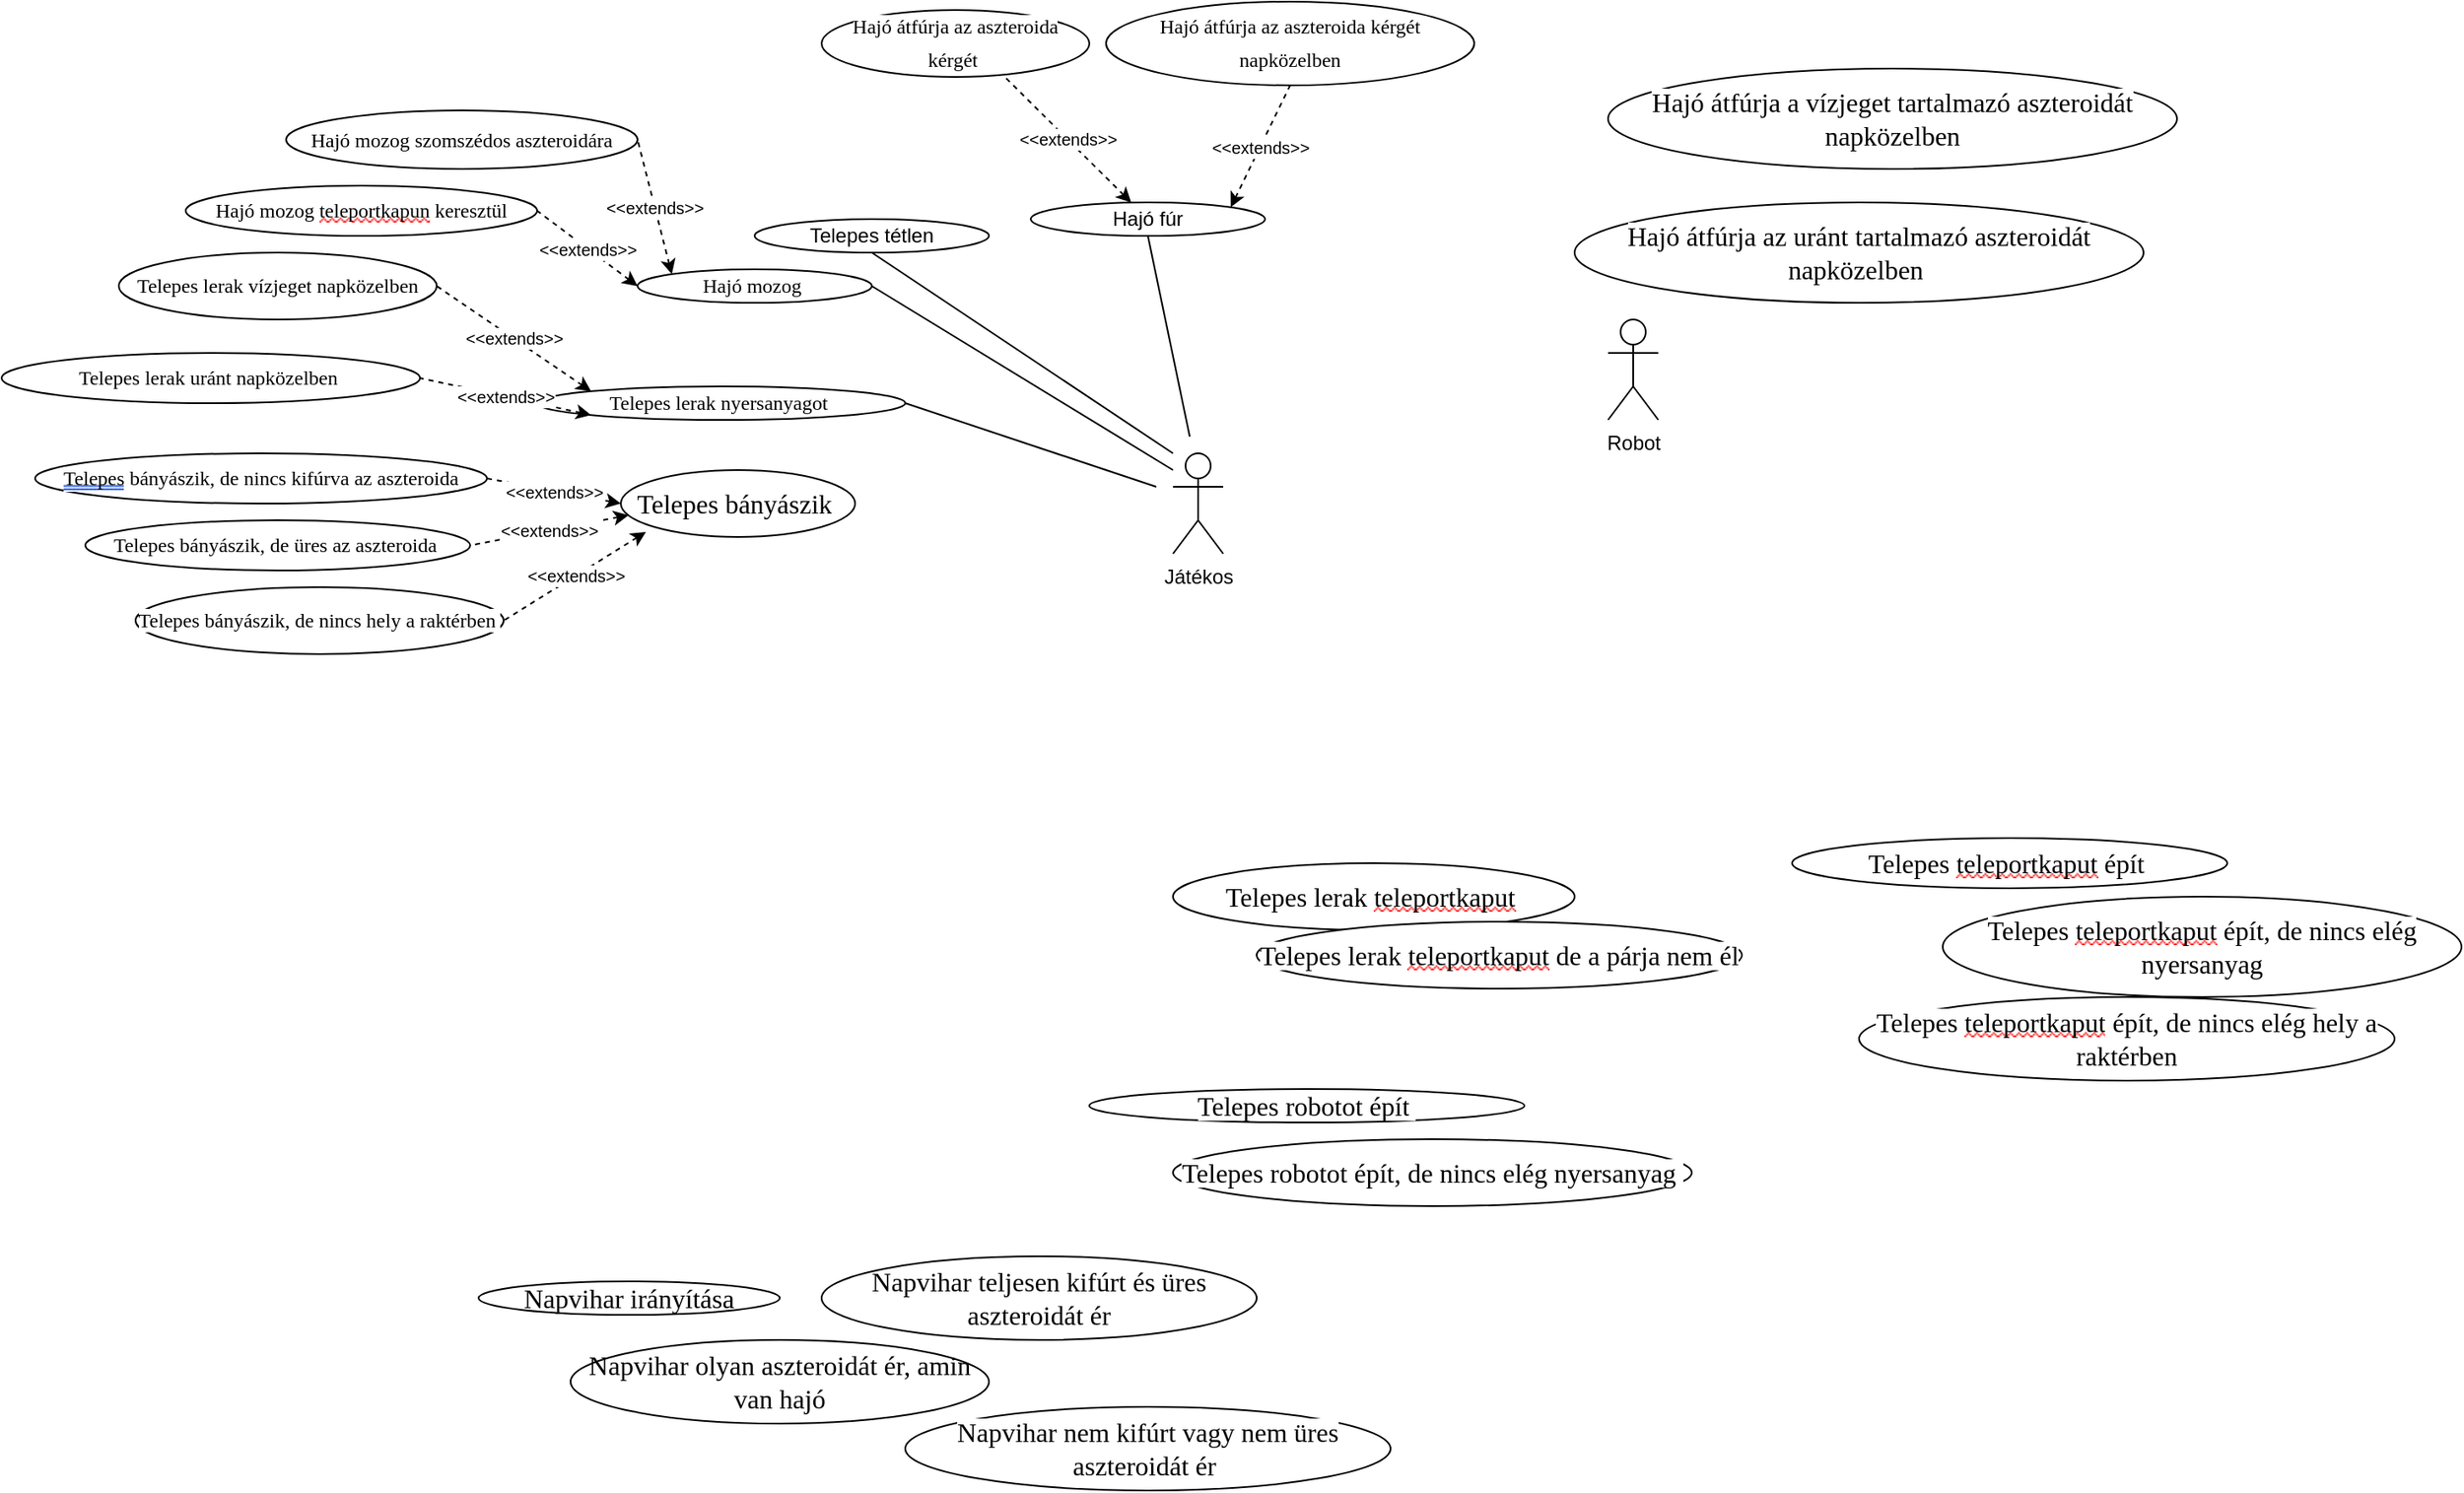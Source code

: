 <mxfile version="14.4.3" type="github">
  <diagram id="va6UQ6kQYev4y7fz3iW5" name="Page-1">
    <mxGraphModel dx="2012" dy="693" grid="1" gridSize="10" guides="1" tooltips="1" connect="1" arrows="1" fold="1" page="1" pageScale="1" pageWidth="827" pageHeight="1169" math="0" shadow="0">
      <root>
        <mxCell id="0" />
        <mxCell id="1" parent="0" />
        <mxCell id="Z0A67WeXVm1Wl0f02Ya7-1" value="Játékos" style="shape=umlActor;verticalLabelPosition=bottom;verticalAlign=top;html=1;" vertex="1" parent="1">
          <mxGeometry x="490" y="280" width="30" height="60" as="geometry" />
        </mxCell>
        <mxCell id="Z0A67WeXVm1Wl0f02Ya7-2" value="Robot" style="shape=umlActor;verticalLabelPosition=bottom;verticalAlign=top;html=1;" vertex="1" parent="1">
          <mxGeometry x="750" y="200" width="30" height="60" as="geometry" />
        </mxCell>
        <mxCell id="Z0A67WeXVm1Wl0f02Ya7-5" value="Telepes tétlen" style="ellipse;whiteSpace=wrap;html=1;" vertex="1" parent="1">
          <mxGeometry x="240" y="140" width="140" height="20" as="geometry" />
        </mxCell>
        <mxCell id="Z0A67WeXVm1Wl0f02Ya7-6" value="Hajó fúr" style="ellipse;whiteSpace=wrap;html=1;" vertex="1" parent="1">
          <mxGeometry x="405" y="130" width="140" height="20" as="geometry" />
        </mxCell>
        <mxCell id="Z0A67WeXVm1Wl0f02Ya7-7" value="&lt;span lang=&quot;HU-HU&quot; class=&quot;TextRun SCXW107489622 BCX0&quot; style=&quot;margin: 0px ; padding: 0px ; text-align: left ; background-color: rgb(255 , 255 , 255) ; font-size: 12pt ; line-height: 19.425px ; font-family: &amp;#34;times new roman&amp;#34; , &amp;#34;times new roman_embeddedfont&amp;#34; , &amp;#34;times new roman_msfontservice&amp;#34; , serif&quot;&gt;&lt;span class=&quot;NormalTextRun SCXW107489622 BCX0&quot; style=&quot;margin: 0px ; padding: 0px ; background-color: inherit&quot;&gt;Telepes lerak&amp;nbsp;&lt;/span&gt;&lt;span class=&quot;SpellingError SCXW107489622 BCX0&quot; style=&quot;margin: 0px ; padding: 0px ; background-repeat: repeat-x ; background-position: left bottom ; background-image: url(&amp;#34;data:image/gif;base64,R0lGODlhBQAEAJECAP////8AAAAAAAAAACH5BAEAAAIALAAAAAAFAAQAAAIIlGAXCCHrTCgAOw==&amp;#34;) ; border-bottom: 1px solid transparent ; background-color: inherit&quot;&gt;teleportkaput&lt;/span&gt;&lt;/span&gt;&lt;span class=&quot;EOP SCXW107489622 BCX0&quot; style=&quot;margin: 0px ; padding: 0px ; text-align: left ; background-color: rgb(255 , 255 , 255) ; font-size: 12pt ; line-height: 19.425px ; font-family: &amp;#34;times new roman&amp;#34; , &amp;#34;times new roman_embeddedfont&amp;#34; , &amp;#34;times new roman_msfontservice&amp;#34; , serif&quot;&gt;&amp;nbsp;&lt;/span&gt;" style="ellipse;whiteSpace=wrap;html=1;" vertex="1" parent="1">
          <mxGeometry x="490" y="525" width="240" height="40" as="geometry" />
        </mxCell>
        <mxCell id="Z0A67WeXVm1Wl0f02Ya7-8" value="&lt;font style=&quot;font-size: 12px&quot;&gt;&lt;span lang=&quot;HU-HU&quot; class=&quot;TextRun SCXW227858464 BCX0&quot; style=&quot;margin: 0px ; padding: 0px ; text-align: left ; background-color: rgb(255 , 255 , 255) ; line-height: 19.425px ; font-family: &amp;#34;times new roman&amp;#34; , &amp;#34;times new roman_embeddedfont&amp;#34; , &amp;#34;times new roman_msfontservice&amp;#34; , serif&quot;&gt;Telepes lerak uránt napközelben&lt;/span&gt;&lt;span class=&quot;EOP SCXW227858464 BCX0&quot; style=&quot;margin: 0px ; padding: 0px ; text-align: left ; background-color: rgb(255 , 255 , 255) ; line-height: 19.425px ; font-family: &amp;#34;times new roman&amp;#34; , &amp;#34;times new roman_embeddedfont&amp;#34; , &amp;#34;times new roman_msfontservice&amp;#34; , serif&quot;&gt;&amp;nbsp;&lt;/span&gt;&lt;/font&gt;" style="ellipse;whiteSpace=wrap;html=1;" vertex="1" parent="1">
          <mxGeometry x="-210" y="220" width="250" height="30" as="geometry" />
        </mxCell>
        <mxCell id="Z0A67WeXVm1Wl0f02Ya7-9" value="&lt;font style=&quot;font-size: 12px&quot;&gt;&lt;span lang=&quot;HU-HU&quot; class=&quot;TextRun SCXW105076345 BCX0&quot; style=&quot;margin: 0px ; padding: 0px ; text-align: left ; background-color: rgb(255 , 255 , 255) ; line-height: 19.425px ; font-family: &amp;#34;times new roman&amp;#34; , &amp;#34;times new roman_embeddedfont&amp;#34; , &amp;#34;times new roman_msfontservice&amp;#34; , serif&quot;&gt;Telepes lerak vízjeget&lt;/span&gt;&lt;span lang=&quot;HU-HU&quot; class=&quot;TextRun SCXW105076345 BCX0&quot; style=&quot;margin: 0px ; padding: 0px ; text-align: left ; background-color: rgb(255 , 255 , 255) ; line-height: 19.425px ; font-family: &amp;#34;times new roman&amp;#34; , &amp;#34;times new roman_embeddedfont&amp;#34; , &amp;#34;times new roman_msfontservice&amp;#34; , serif&quot;&gt;&amp;nbsp;napközelben&lt;/span&gt;&lt;/font&gt;" style="ellipse;whiteSpace=wrap;html=1;" vertex="1" parent="1">
          <mxGeometry x="-140" y="160" width="190" height="40" as="geometry" />
        </mxCell>
        <mxCell id="Z0A67WeXVm1Wl0f02Ya7-10" value="&lt;font style=&quot;font-size: 12px&quot;&gt;&lt;span lang=&quot;HU-HU&quot; class=&quot;TextRun SCXW226496527 BCX0&quot; style=&quot;margin: 0px ; padding: 0px ; text-align: left ; background-color: rgb(255 , 255 , 255) ; line-height: 19.425px ; font-family: &amp;#34;times new roman&amp;#34; , &amp;#34;times new roman_embeddedfont&amp;#34; , &amp;#34;times new roman_msfontservice&amp;#34; , serif&quot;&gt;Telepes lerak nyersanyagot&lt;/span&gt;&lt;span class=&quot;EOP SCXW226496527 BCX0&quot; style=&quot;margin: 0px ; padding: 0px ; text-align: left ; background-color: rgb(255 , 255 , 255) ; line-height: 19.425px ; font-family: &amp;#34;times new roman&amp;#34; , &amp;#34;times new roman_embeddedfont&amp;#34; , &amp;#34;times new roman_msfontservice&amp;#34; , serif&quot;&gt;&amp;nbsp;&lt;/span&gt;&lt;/font&gt;" style="ellipse;whiteSpace=wrap;html=1;" vertex="1" parent="1">
          <mxGeometry x="110" y="240" width="220" height="20" as="geometry" />
        </mxCell>
        <mxCell id="Z0A67WeXVm1Wl0f02Ya7-11" value="&lt;font style=&quot;font-size: 12px&quot;&gt;&lt;span lang=&quot;HU-HU&quot; class=&quot;TextRun SCXW112848725 BCX0&quot; style=&quot;margin: 0px ; padding: 0px ; text-align: left ; background-color: rgb(255 , 255 , 255) ; line-height: 19.425px ; font-family: &amp;#34;times new roman&amp;#34; , &amp;#34;times new roman_embeddedfont&amp;#34; , &amp;#34;times new roman_msfontservice&amp;#34; , serif&quot;&gt;Hajó mozog&amp;nbsp;&lt;/span&gt;&lt;span lang=&quot;HU-HU&quot; class=&quot;TextRun SCXW112848725 BCX0&quot; style=&quot;margin: 0px ; padding: 0px ; text-align: left ; background-color: rgb(255 , 255 , 255) ; line-height: 19.425px ; font-family: &amp;#34;times new roman&amp;#34; , &amp;#34;times new roman_embeddedfont&amp;#34; , &amp;#34;times new roman_msfontservice&amp;#34; , serif&quot;&gt;&lt;span class=&quot;SpellingError SCXW112848725 BCX0&quot; style=&quot;margin: 0px ; padding: 0px ; background-repeat: repeat-x ; background-position: left bottom ; background-image: url(&amp;#34;data:image/gif;base64,R0lGODlhBQAEAJECAP////8AAAAAAAAAACH5BAEAAAIALAAAAAAFAAQAAAIIlGAXCCHrTCgAOw==&amp;#34;) ; border-bottom: 1px solid transparent ; background-color: inherit&quot;&gt;teleportkapun&lt;/span&gt;&lt;/span&gt;&lt;span lang=&quot;HU-HU&quot; class=&quot;TextRun SCXW112848725 BCX0&quot; style=&quot;margin: 0px ; padding: 0px ; text-align: left ; background-color: rgb(255 , 255 , 255) ; line-height: 19.425px ; font-family: &amp;#34;times new roman&amp;#34; , &amp;#34;times new roman_embeddedfont&amp;#34; , &amp;#34;times new roman_msfontservice&amp;#34; , serif&quot;&gt;&amp;nbsp;keresztül&lt;/span&gt;&lt;/font&gt;" style="ellipse;whiteSpace=wrap;html=1;" vertex="1" parent="1">
          <mxGeometry x="-100" y="120" width="210" height="30" as="geometry" />
        </mxCell>
        <mxCell id="Z0A67WeXVm1Wl0f02Ya7-12" value="&lt;span lang=&quot;HU-HU&quot; class=&quot;TextRun SCXW30562427 BCX0&quot; style=&quot;animation: 0s ease 0s 1 normal none running none ; appearance: none ; backface-visibility: visible ; background: none 0% 0% / auto repeat scroll padding-box border-box rgba(0 , 0 , 0 , 0) ; border: 0px none rgb(0 , 0 , 0) ; border-radius: 0px ; border-collapse: separate ; box-shadow: none ; box-sizing: content-box ; caption-side: top ; clear: none ; clip: auto ; content: normal ; cursor: text ; direction: ltr ; display: inline ; empty-cells: show ; float: none ; font-family: &amp;#34;wordvisi_msfontservice&amp;#34; , &amp;#34;times new roman&amp;#34; , &amp;#34;times new roman_embeddedfont&amp;#34; , &amp;#34;times new roman_msfontservice&amp;#34; , serif ; height: auto ; line-height: 19.425px ; list-style: outside none disc ; margin: 0px ; max-height: none ; max-width: none ; min-height: 0px ; min-width: 0px ; opacity: 1 ; outline: rgb(0 , 0 , 0) none 0px ; overflow-wrap: break-word ; overflow: visible ; padding: 0px ; perspective: none ; perspective-origin: 0px 0px ; position: static ; resize: none ; speak: normal ; table-layout: auto ; text-align: left ; text-overflow: clip ; text-shadow: none ; transform: none ; transform-origin: 0px 0px ; transform-style: flat ; transition: all 0s ease 0s ; unicode-bidi: normal ; vertical-align: baseline ; visibility: visible ; width: auto ; word-break: normal ; z-index: auto ; zoom: 1 ; border-spacing: 0px&quot;&gt;&lt;span class=&quot;NormalTextRun SCXW30562427 BCX0&quot; style=&quot;background-color: inherit&quot;&gt;&lt;font style=&quot;font-size: 12px&quot;&gt;Hajó mozog szomszédos aszteroidára&lt;/font&gt;&lt;/span&gt;&lt;/span&gt;" style="ellipse;whiteSpace=wrap;html=1;" vertex="1" parent="1">
          <mxGeometry x="-40" y="75" width="210" height="35" as="geometry" />
        </mxCell>
        <mxCell id="Z0A67WeXVm1Wl0f02Ya7-13" value="&lt;font style=&quot;font-size: 12px&quot;&gt;&lt;span lang=&quot;HU-HU&quot; class=&quot;TextRun SCXW216966951 BCX0&quot; style=&quot;margin: 0px ; padding: 0px ; text-align: left ; background-color: rgb(255 , 255 , 255) ; line-height: 19.425px ; font-family: &amp;#34;times new roman&amp;#34; , &amp;#34;times new roman_embeddedfont&amp;#34; , &amp;#34;times new roman_msfontservice&amp;#34; , serif&quot;&gt;Hajó mozog&lt;/span&gt;&lt;span class=&quot;EOP SCXW216966951 BCX0&quot; style=&quot;margin: 0px ; padding: 0px ; text-align: left ; background-color: rgb(255 , 255 , 255) ; line-height: 19.425px ; font-family: &amp;#34;times new roman&amp;#34; , &amp;#34;times new roman_embeddedfont&amp;#34; , &amp;#34;times new roman_msfontservice&amp;#34; , serif&quot;&gt;&amp;nbsp;&lt;/span&gt;&lt;/font&gt;" style="ellipse;whiteSpace=wrap;html=1;" vertex="1" parent="1">
          <mxGeometry x="170" y="170" width="140" height="20" as="geometry" />
        </mxCell>
        <mxCell id="Z0A67WeXVm1Wl0f02Ya7-14" value="&lt;font style=&quot;font-size: 12px&quot;&gt;&lt;span lang=&quot;HU-HU&quot; class=&quot;TextRun SCXW204022906 BCX0&quot; style=&quot;margin: 0px ; padding: 0px ; text-align: left ; background-color: rgb(255 , 255 , 255) ; line-height: 19.425px ; font-family: &amp;#34;times new roman&amp;#34; , &amp;#34;times new roman_embeddedfont&amp;#34; , &amp;#34;times new roman_msfontservice&amp;#34; , serif&quot;&gt;Telepes bányászik, de üres az aszteroida&lt;/span&gt;&lt;span class=&quot;EOP SCXW204022906 BCX0&quot; style=&quot;margin: 0px ; padding: 0px ; text-align: left ; background-color: rgb(255 , 255 , 255) ; line-height: 19.425px ; font-family: &amp;#34;times new roman&amp;#34; , &amp;#34;times new roman_embeddedfont&amp;#34; , &amp;#34;times new roman_msfontservice&amp;#34; , serif&quot;&gt;&amp;nbsp;&lt;/span&gt;&lt;/font&gt;" style="ellipse;whiteSpace=wrap;html=1;" vertex="1" parent="1">
          <mxGeometry x="-160" y="320" width="230" height="30" as="geometry" />
        </mxCell>
        <mxCell id="Z0A67WeXVm1Wl0f02Ya7-15" value="&lt;font style=&quot;font-size: 12px&quot;&gt;&lt;span lang=&quot;HU-HU&quot; class=&quot;TextRun SCXW157749278 BCX0&quot; style=&quot;margin: 0px ; padding: 0px ; text-align: left ; background-color: rgb(255 , 255 , 255) ; line-height: 19.425px ; font-family: &amp;#34;times new roman&amp;#34; , &amp;#34;times new roman_embeddedfont&amp;#34; , &amp;#34;times new roman_msfontservice&amp;#34; , serif&quot;&gt;&lt;span class=&quot;ContextualSpellingAndGrammarError SCXW157749278 BCX0&quot; style=&quot;margin: 0px ; padding: 0px ; background-repeat: repeat-x ; background-position: left bottom ; background-image: url(&amp;#34;data:image/gif;base64,R0lGODlhBQAEAPEDAABVzDNVzDNV/wAAACH5BAUAAAMALAAAAAAFAAQAAAIInC2QchYKQgEAOw==&amp;#34;) ; border-bottom: 1px solid transparent ; background-color: inherit&quot;&gt;Telepes&lt;/span&gt;&lt;/span&gt;&lt;span lang=&quot;HU-HU&quot; class=&quot;TextRun SCXW157749278 BCX0&quot; style=&quot;margin: 0px ; padding: 0px ; text-align: left ; background-color: rgb(255 , 255 , 255) ; line-height: 19.425px ; font-family: &amp;#34;times new roman&amp;#34; , &amp;#34;times new roman_embeddedfont&amp;#34; , &amp;#34;times new roman_msfontservice&amp;#34; , serif&quot;&gt;&amp;nbsp;bányászik, de nincs kifúrva az aszteroida&lt;/span&gt;&lt;/font&gt;" style="ellipse;whiteSpace=wrap;html=1;" vertex="1" parent="1">
          <mxGeometry x="-190" y="280" width="270" height="30" as="geometry" />
        </mxCell>
        <mxCell id="Z0A67WeXVm1Wl0f02Ya7-16" value="&lt;font style=&quot;font-size: 12px&quot;&gt;&lt;span lang=&quot;HU-HU&quot; class=&quot;TextRun SCXW157192278 BCX0&quot; style=&quot;margin: 0px ; padding: 0px ; text-align: left ; background-color: rgb(255 , 255 , 255) ; line-height: 19.425px ; font-family: &amp;#34;times new roman&amp;#34; , &amp;#34;times new roman_embeddedfont&amp;#34; , &amp;#34;times new roman_msfontservice&amp;#34; , serif&quot;&gt;Telepes bányászik, de nincs hely a raktérben&lt;/span&gt;&lt;span class=&quot;EOP SCXW157192278 BCX0&quot; style=&quot;margin: 0px ; padding: 0px ; text-align: left ; background-color: rgb(255 , 255 , 255) ; line-height: 19.425px ; font-family: &amp;#34;times new roman&amp;#34; , &amp;#34;times new roman_embeddedfont&amp;#34; , &amp;#34;times new roman_msfontservice&amp;#34; , serif&quot;&gt;&amp;nbsp;&lt;/span&gt;&lt;/font&gt;" style="ellipse;whiteSpace=wrap;html=1;" vertex="1" parent="1">
          <mxGeometry x="-130" y="360" width="220" height="40" as="geometry" />
        </mxCell>
        <mxCell id="Z0A67WeXVm1Wl0f02Ya7-17" value="&lt;span lang=&quot;HU-HU&quot; class=&quot;TextRun SCXW7678203 BCX0&quot; style=&quot;margin: 0px ; padding: 0px ; text-align: left ; background-color: rgb(255 , 255 , 255) ; font-size: 12pt ; line-height: 19.425px ; font-family: &amp;#34;times new roman&amp;#34; , &amp;#34;times new roman_embeddedfont&amp;#34; , &amp;#34;times new roman_msfontservice&amp;#34; , serif&quot;&gt;Telepes bányászik&lt;/span&gt;&lt;span class=&quot;EOP SCXW7678203 BCX0&quot; style=&quot;margin: 0px ; padding: 0px ; text-align: left ; background-color: rgb(255 , 255 , 255) ; font-size: 12pt ; line-height: 19.425px ; font-family: &amp;#34;times new roman&amp;#34; , &amp;#34;times new roman_embeddedfont&amp;#34; , &amp;#34;times new roman_msfontservice&amp;#34; , serif&quot;&gt;&amp;nbsp;&lt;/span&gt;" style="ellipse;whiteSpace=wrap;html=1;" vertex="1" parent="1">
          <mxGeometry x="160" y="290" width="140" height="40" as="geometry" />
        </mxCell>
        <mxCell id="Z0A67WeXVm1Wl0f02Ya7-18" value="&lt;span lang=&quot;HU-HU&quot; class=&quot;TextRun SCXW256050835 BCX0&quot; style=&quot;margin: 0px ; padding: 0px ; font-size: 12pt ; text-align: left ; background-color: rgb(255 , 255 , 255) ; line-height: 19.425px ; font-family: &amp;#34;times new roman&amp;#34; , &amp;#34;times new roman_embeddedfont&amp;#34; , &amp;#34;times new roman_msfontservice&amp;#34; , serif&quot;&gt;Hajó&amp;nbsp;&lt;/span&gt;&lt;span lang=&quot;HU-HU&quot; class=&quot;TextRun SCXW256050835 BCX0&quot; style=&quot;margin: 0px ; padding: 0px ; font-size: 12pt ; text-align: left ; background-color: rgb(255 , 255 , 255) ; line-height: 19.425px ; font-family: &amp;#34;times new roman&amp;#34; , &amp;#34;times new roman_embeddedfont&amp;#34; , &amp;#34;times new roman_msfontservice&amp;#34; , serif&quot;&gt;átfúrja a vízjeget tartalmazó aszteroidát napközelben&lt;/span&gt;" style="ellipse;whiteSpace=wrap;html=1;" vertex="1" parent="1">
          <mxGeometry x="750" y="50" width="340" height="60" as="geometry" />
        </mxCell>
        <mxCell id="Z0A67WeXVm1Wl0f02Ya7-19" value="&lt;font style=&quot;font-size: 12px&quot;&gt;&lt;span lang=&quot;HU-HU&quot; class=&quot;TextRun SCXW262383226 BCX0&quot; style=&quot;margin: 0px ; padding: 0px ; text-align: left ; background-color: rgb(255 , 255 , 255) ; line-height: 19.425px ; font-family: &amp;#34;times new roman&amp;#34; , &amp;#34;times new roman_embeddedfont&amp;#34; , &amp;#34;times new roman_msfontservice&amp;#34; , serif&quot;&gt;Hajó&amp;nbsp;&lt;/span&gt;&lt;span lang=&quot;HU-HU&quot; class=&quot;TextRun SCXW262383226 BCX0&quot; style=&quot;margin: 0px ; padding: 0px ; text-align: left ; background-color: rgb(255 , 255 , 255) ; line-height: 19.425px ; font-family: &amp;#34;times new roman&amp;#34; , &amp;#34;times new roman_embeddedfont&amp;#34; , &amp;#34;times new roman_msfontservice&amp;#34; , serif&quot;&gt;átfúrja az aszteroida kérgét napközelben&lt;/span&gt;&lt;/font&gt;" style="ellipse;whiteSpace=wrap;html=1;" vertex="1" parent="1">
          <mxGeometry x="450" y="10" width="220" height="50" as="geometry" />
        </mxCell>
        <mxCell id="Z0A67WeXVm1Wl0f02Ya7-20" value="&lt;span lang=&quot;HU-HU&quot; class=&quot;TextRun SCXW151800768 BCX0&quot; style=&quot;margin: 0px ; padding: 0px ; font-size: 12pt ; text-align: left ; background-color: rgb(255 , 255 , 255) ; line-height: 19.425px ; font-family: &amp;#34;times new roman&amp;#34; , &amp;#34;times new roman_embeddedfont&amp;#34; , &amp;#34;times new roman_msfontservice&amp;#34; , serif&quot;&gt;Hajó&amp;nbsp;&lt;/span&gt;&lt;span lang=&quot;HU-HU&quot; class=&quot;TextRun SCXW151800768 BCX0&quot; style=&quot;margin: 0px ; padding: 0px ; font-size: 12pt ; text-align: left ; background-color: rgb(255 , 255 , 255) ; line-height: 19.425px ; font-family: &amp;#34;times new roman&amp;#34; , &amp;#34;times new roman_embeddedfont&amp;#34; , &amp;#34;times new roman_msfontservice&amp;#34; , serif&quot;&gt;átfúrja az uránt tartalmazó aszteroidát napközelben&lt;/span&gt;&lt;span class=&quot;EOP SCXW151800768 BCX0&quot; style=&quot;margin: 0px ; padding: 0px ; font-size: 12pt ; text-align: left ; background-color: rgb(255 , 255 , 255) ; line-height: 19.425px ; font-family: &amp;#34;times new roman&amp;#34; , &amp;#34;times new roman_embeddedfont&amp;#34; , &amp;#34;times new roman_msfontservice&amp;#34; , serif&quot;&gt;&amp;nbsp;&lt;/span&gt;" style="ellipse;whiteSpace=wrap;html=1;" vertex="1" parent="1">
          <mxGeometry x="730" y="130" width="340" height="60" as="geometry" />
        </mxCell>
        <mxCell id="Z0A67WeXVm1Wl0f02Ya7-21" value="&lt;font style=&quot;font-size: 12px&quot;&gt;&lt;span lang=&quot;HU-HU&quot; class=&quot;TextRun SCXW251408010 BCX0&quot; style=&quot;margin: 0px ; padding: 0px ; text-align: left ; background-color: rgb(255 , 255 , 255) ; line-height: 19.425px ; font-family: &amp;#34;times new roman&amp;#34; , &amp;#34;times new roman_embeddedfont&amp;#34; , &amp;#34;times new roman_msfontservice&amp;#34; , serif&quot;&gt;Hajó&amp;nbsp;&lt;/span&gt;&lt;span lang=&quot;HU-HU&quot; class=&quot;TextRun SCXW251408010 BCX0&quot; style=&quot;margin: 0px ; padding: 0px ; text-align: left ; background-color: rgb(255 , 255 , 255) ; line-height: 19.425px ; font-family: &amp;#34;times new roman&amp;#34; , &amp;#34;times new roman_embeddedfont&amp;#34; , &amp;#34;times new roman_msfontservice&amp;#34; , serif&quot;&gt;átfúrja az aszteroida kérgét&lt;/span&gt;&lt;span class=&quot;EOP SCXW251408010 BCX0&quot; style=&quot;margin: 0px ; padding: 0px ; text-align: left ; background-color: rgb(255 , 255 , 255) ; line-height: 19.425px ; font-family: &amp;#34;times new roman&amp;#34; , &amp;#34;times new roman_embeddedfont&amp;#34; , &amp;#34;times new roman_msfontservice&amp;#34; , serif&quot;&gt;&amp;nbsp;&lt;/span&gt;&lt;/font&gt;" style="ellipse;whiteSpace=wrap;html=1;" vertex="1" parent="1">
          <mxGeometry x="280" y="15" width="160" height="40" as="geometry" />
        </mxCell>
        <mxCell id="Z0A67WeXVm1Wl0f02Ya7-22" value="&#xa;&#xa;&lt;span lang=&quot;HU-HU&quot; class=&quot;TextRun SCXW188029720 BCX0&quot; style=&quot;animation: 0s ease 0s 1 normal none running none; appearance: none; backface-visibility: visible; background: none 0% 0% / auto repeat scroll padding-box border-box rgba(0, 0, 0, 0); border: 0px none rgb(0, 0, 0); border-radius: 0px; border-collapse: separate; box-shadow: none; box-sizing: content-box; caption-side: top; clear: none; clip: auto; color: rgb(0, 0, 0); content: normal; cursor: text; direction: ltr; display: inline; empty-cells: show; float: none; font-family: wordvisi_msfontservice, &amp;quot;times new roman&amp;quot;, &amp;quot;times new roman_embeddedfont&amp;quot;, &amp;quot;times new roman_msfontservice&amp;quot;, serif; font-size: 16px; font-style: normal; font-weight: 400; height: auto; letter-spacing: normal; line-height: 19.425px; list-style: outside none disc; margin: 0px; max-height: none; max-width: none; min-height: 0px; min-width: 0px; opacity: 1; outline: rgb(0, 0, 0) none 0px; overflow-wrap: break-word; overflow: visible; padding: 0px; perspective: none; perspective-origin: 0px 0px; position: static; resize: none; speak: normal; table-layout: auto; text-align: left; text-decoration: none; text-indent: 0px; text-overflow: clip; text-shadow: none; text-transform: none; transform: none; transform-origin: 0px 0px; transform-style: flat; transition: all 0s ease 0s; unicode-bidi: normal; vertical-align: baseline; visibility: visible; width: auto; word-break: normal; word-spacing: 0px; z-index: auto; zoom: 1; border-spacing: 0px;&quot;&gt;&lt;span class=&quot;NormalTextRun SCXW188029720 BCX0&quot; style=&quot;background-color: inherit&quot;&gt;Napvihar irányítása&lt;/span&gt;&lt;/span&gt;&#xa;&#xa;" style="ellipse;whiteSpace=wrap;html=1;" vertex="1" parent="1">
          <mxGeometry x="75" y="775" width="180" height="20" as="geometry" />
        </mxCell>
        <mxCell id="Z0A67WeXVm1Wl0f02Ya7-23" value="&#xa;&#xa;&lt;span lang=&quot;HU-HU&quot; class=&quot;TextRun SCXW175453373 BCX0&quot; style=&quot;margin: 0px; padding: 0px; color: rgb(0, 0, 0); font-size: 12pt; font-style: normal; font-weight: 400; letter-spacing: normal; text-align: left; text-indent: 0px; text-transform: none; word-spacing: 0px; background-color: rgb(255, 255, 255); line-height: 19.425px; font-family: &amp;quot;times new roman&amp;quot;, &amp;quot;times new roman_embeddedfont&amp;quot;, &amp;quot;times new roman_msfontservice&amp;quot;, serif;&quot;&gt;&lt;span class=&quot;NormalTextRun SCXW175453373 BCX0&quot; style=&quot;margin: 0px ; padding: 0px ; background-color: inherit&quot;&gt;Telepes robotot épít, de nincs elég nyersanyag&lt;/span&gt;&lt;/span&gt;&lt;span class=&quot;EOP SCXW175453373 BCX0&quot; style=&quot;margin: 0px; padding: 0px; color: rgb(0, 0, 0); font-size: 12pt; font-style: normal; font-weight: 400; letter-spacing: normal; text-align: left; text-indent: 0px; text-transform: none; word-spacing: 0px; background-color: rgb(255, 255, 255); line-height: 19.425px; font-family: &amp;quot;times new roman&amp;quot;, &amp;quot;times new roman_embeddedfont&amp;quot;, &amp;quot;times new roman_msfontservice&amp;quot;, serif;&quot;&gt;&amp;nbsp;&lt;/span&gt;&#xa;&#xa;" style="ellipse;whiteSpace=wrap;html=1;" vertex="1" parent="1">
          <mxGeometry x="490" y="690" width="310" height="40" as="geometry" />
        </mxCell>
        <mxCell id="Z0A67WeXVm1Wl0f02Ya7-24" value="&#xa;&#xa;&lt;span lang=&quot;HU-HU&quot; class=&quot;TextRun SCXW147508752 BCX0&quot; style=&quot;margin: 0px; padding: 0px; color: rgb(0, 0, 0); font-size: 12pt; font-style: normal; font-weight: 400; letter-spacing: normal; text-align: left; text-indent: 0px; text-transform: none; word-spacing: 0px; background-color: rgb(255, 255, 255); line-height: 19.425px; font-family: &amp;quot;times new roman&amp;quot;, &amp;quot;times new roman_embeddedfont&amp;quot;, &amp;quot;times new roman_msfontservice&amp;quot;, serif;&quot;&gt;&lt;span class=&quot;NormalTextRun SCXW147508752 BCX0&quot; style=&quot;margin: 0px ; padding: 0px ; background-color: inherit&quot;&gt;Telepes&lt;span&gt;&amp;nbsp;&lt;/span&gt;&lt;/span&gt;&lt;/span&gt;&lt;span lang=&quot;HU-HU&quot; class=&quot;TextRun SCXW147508752 BCX0&quot; style=&quot;margin: 0px; padding: 0px; color: rgb(0, 0, 0); font-size: 12pt; font-style: normal; font-weight: 400; letter-spacing: normal; text-align: left; text-indent: 0px; text-transform: none; word-spacing: 0px; background-color: rgb(255, 255, 255); line-height: 19.425px; font-family: &amp;quot;times new roman&amp;quot;, &amp;quot;times new roman_embeddedfont&amp;quot;, &amp;quot;times new roman_msfontservice&amp;quot;, serif;&quot;&gt;&lt;span class=&quot;SpellingError SCXW147508752 BCX0&quot; style=&quot;margin: 0px ; padding: 0px ; background-repeat: repeat-x ; background-position: left bottom ; background-image: url(&amp;quot;data:image/gif;base64,R0lGODlhBQAEAJECAP////8AAAAAAAAAACH5BAEAAAIALAAAAAAFAAQAAAIIlGAXCCHrTCgAOw==&amp;quot;) ; border-bottom: 1px solid transparent ; background-color: inherit&quot;&gt;teleportkaput&lt;/span&gt;&lt;/span&gt;&lt;span lang=&quot;HU-HU&quot; class=&quot;TextRun SCXW147508752 BCX0&quot; style=&quot;margin: 0px; padding: 0px; color: rgb(0, 0, 0); font-size: 12pt; font-style: normal; font-weight: 400; letter-spacing: normal; text-align: left; text-indent: 0px; text-transform: none; word-spacing: 0px; background-color: rgb(255, 255, 255); line-height: 19.425px; font-family: &amp;quot;times new roman&amp;quot;, &amp;quot;times new roman_embeddedfont&amp;quot;, &amp;quot;times new roman_msfontservice&amp;quot;, serif;&quot;&gt;&lt;span class=&quot;NormalTextRun SCXW147508752 BCX0&quot; style=&quot;margin: 0px ; padding: 0px ; background-color: inherit&quot;&gt;&lt;span&gt;&amp;nbsp;&lt;/span&gt;épít, de nincs elég hely a raktérben&lt;/span&gt;&lt;/span&gt;&#xa;&#xa;" style="ellipse;whiteSpace=wrap;html=1;" vertex="1" parent="1">
          <mxGeometry x="900" y="605" width="320" height="50" as="geometry" />
        </mxCell>
        <mxCell id="Z0A67WeXVm1Wl0f02Ya7-25" value="&#xa;&#xa;&lt;span lang=&quot;HU-HU&quot; class=&quot;TextRun SCXW19243913 BCX0&quot; style=&quot;margin: 0px; padding: 0px; color: rgb(0, 0, 0); font-style: normal; font-weight: 400; letter-spacing: normal; text-align: left; text-indent: 0px; text-transform: none; word-spacing: 0px; background-color: rgb(255, 255, 255); font-size: 12pt; line-height: 19.425px; font-family: &amp;quot;times new roman&amp;quot;, &amp;quot;times new roman_embeddedfont&amp;quot;, &amp;quot;times new roman_msfontservice&amp;quot;, serif;&quot;&gt;&lt;span class=&quot;NormalTextRun SCXW19243913 BCX0&quot; style=&quot;margin: 0px ; padding: 0px ; background-color: inherit&quot;&gt;Telepes robotot épít&lt;/span&gt;&lt;/span&gt;&lt;span class=&quot;EOP SCXW19243913 BCX0&quot; style=&quot;margin: 0px; padding: 0px; color: rgb(0, 0, 0); font-style: normal; font-weight: 400; letter-spacing: normal; text-align: left; text-indent: 0px; text-transform: none; word-spacing: 0px; background-color: rgb(255, 255, 255); font-size: 12pt; line-height: 19.425px; font-family: &amp;quot;times new roman&amp;quot;, &amp;quot;times new roman_embeddedfont&amp;quot;, &amp;quot;times new roman_msfontservice&amp;quot;, serif;&quot;&gt;&amp;nbsp;&lt;/span&gt;&#xa;&#xa;" style="ellipse;whiteSpace=wrap;html=1;" vertex="1" parent="1">
          <mxGeometry x="440" y="660" width="260" height="20" as="geometry" />
        </mxCell>
        <mxCell id="Z0A67WeXVm1Wl0f02Ya7-26" value="&lt;span lang=&quot;HU-HU&quot; class=&quot;TextRun SCXW80752651 BCX0&quot; style=&quot;margin: 0px ; padding: 0px ; font-size: 12pt ; text-align: left ; background-color: rgb(255 , 255 , 255) ; line-height: 19.425px ; font-family: &amp;#34;times new roman&amp;#34; , &amp;#34;times new roman_embeddedfont&amp;#34; , &amp;#34;times new roman_msfontservice&amp;#34; , serif&quot;&gt;Telepes&amp;nbsp;&lt;/span&gt;&lt;span lang=&quot;HU-HU&quot; class=&quot;TextRun SCXW80752651 BCX0&quot; style=&quot;margin: 0px ; padding: 0px ; font-size: 12pt ; text-align: left ; background-color: rgb(255 , 255 , 255) ; line-height: 19.425px ; font-family: &amp;#34;times new roman&amp;#34; , &amp;#34;times new roman_embeddedfont&amp;#34; , &amp;#34;times new roman_msfontservice&amp;#34; , serif&quot;&gt;&lt;span class=&quot;SpellingError SCXW80752651 BCX0&quot; style=&quot;margin: 0px ; padding: 0px ; background-repeat: repeat-x ; background-position: left bottom ; background-image: url(&amp;#34;data:image/gif;base64,R0lGODlhBQAEAJECAP////8AAAAAAAAAACH5BAEAAAIALAAAAAAFAAQAAAIIlGAXCCHrTCgAOw==&amp;#34;) ; border-bottom: 1px solid transparent ; background-color: inherit&quot;&gt;teleportkaput&lt;/span&gt;&lt;/span&gt;&lt;span lang=&quot;HU-HU&quot; class=&quot;TextRun SCXW80752651 BCX0&quot; style=&quot;margin: 0px ; padding: 0px ; font-size: 12pt ; text-align: left ; background-color: rgb(255 , 255 , 255) ; line-height: 19.425px ; font-family: &amp;#34;times new roman&amp;#34; , &amp;#34;times new roman_embeddedfont&amp;#34; , &amp;#34;times new roman_msfontservice&amp;#34; , serif&quot;&gt;&amp;nbsp;épít, de nincs elég nyersanyag&lt;/span&gt;" style="ellipse;whiteSpace=wrap;html=1;" vertex="1" parent="1">
          <mxGeometry x="950" y="545" width="310" height="60" as="geometry" />
        </mxCell>
        <mxCell id="Z0A67WeXVm1Wl0f02Ya7-27" value="&#xa;&#xa;&lt;span lang=&quot;HU-HU&quot; class=&quot;TextRun SCXW131023448 BCX0&quot; style=&quot;margin: 0px; padding: 0px; color: rgb(0, 0, 0); font-style: normal; font-weight: 400; letter-spacing: normal; text-align: left; text-indent: 0px; text-transform: none; word-spacing: 0px; background-color: rgb(255, 255, 255); font-size: 12pt; line-height: 19.425px; font-family: &amp;quot;times new roman&amp;quot;, &amp;quot;times new roman_embeddedfont&amp;quot;, &amp;quot;times new roman_msfontservice&amp;quot;, serif;&quot;&gt;&lt;span class=&quot;NormalTextRun SCXW131023448 BCX0&quot; style=&quot;margin: 0px ; padding: 0px ; background-color: inherit&quot;&gt;Telepes&lt;span&gt;&amp;nbsp;&lt;/span&gt;&lt;/span&gt;&lt;/span&gt;&lt;span lang=&quot;HU-HU&quot; class=&quot;TextRun SCXW131023448 BCX0&quot; style=&quot;margin: 0px; padding: 0px; color: rgb(0, 0, 0); font-style: normal; font-weight: 400; letter-spacing: normal; text-align: left; text-indent: 0px; text-transform: none; word-spacing: 0px; background-color: rgb(255, 255, 255); font-size: 12pt; line-height: 19.425px; font-family: &amp;quot;times new roman&amp;quot;, &amp;quot;times new roman_embeddedfont&amp;quot;, &amp;quot;times new roman_msfontservice&amp;quot;, serif;&quot;&gt;&lt;span class=&quot;SpellingError SCXW131023448 BCX0&quot; style=&quot;margin: 0px ; padding: 0px ; background-repeat: repeat-x ; background-position: left bottom ; background-image: url(&amp;quot;data:image/gif;base64,R0lGODlhBQAEAJECAP////8AAAAAAAAAACH5BAEAAAIALAAAAAAFAAQAAAIIlGAXCCHrTCgAOw==&amp;quot;) ; border-bottom: 1px solid transparent ; background-color: inherit&quot;&gt;teleportkaput&lt;/span&gt;&lt;/span&gt;&lt;span lang=&quot;HU-HU&quot; class=&quot;TextRun SCXW131023448 BCX0&quot; style=&quot;margin: 0px; padding: 0px; color: rgb(0, 0, 0); font-style: normal; font-weight: 400; letter-spacing: normal; text-align: left; text-indent: 0px; text-transform: none; word-spacing: 0px; background-color: rgb(255, 255, 255); font-size: 12pt; line-height: 19.425px; font-family: &amp;quot;times new roman&amp;quot;, &amp;quot;times new roman_embeddedfont&amp;quot;, &amp;quot;times new roman_msfontservice&amp;quot;, serif;&quot;&gt;&lt;span class=&quot;NormalTextRun SCXW131023448 BCX0&quot; style=&quot;margin: 0px ; padding: 0px ; background-color: inherit&quot;&gt;&lt;span&gt;&amp;nbsp;&lt;/span&gt;épít&lt;/span&gt;&lt;/span&gt;&lt;span class=&quot;EOP SCXW131023448 BCX0&quot; style=&quot;margin: 0px; padding: 0px; color: rgb(0, 0, 0); font-style: normal; font-weight: 400; letter-spacing: normal; text-align: left; text-indent: 0px; text-transform: none; word-spacing: 0px; background-color: rgb(255, 255, 255); font-size: 12pt; line-height: 19.425px; font-family: &amp;quot;times new roman&amp;quot;, &amp;quot;times new roman_embeddedfont&amp;quot;, &amp;quot;times new roman_msfontservice&amp;quot;, serif;&quot;&gt;&amp;nbsp;&lt;/span&gt;&#xa;&#xa;" style="ellipse;whiteSpace=wrap;html=1;" vertex="1" parent="1">
          <mxGeometry x="860" y="510" width="260" height="30" as="geometry" />
        </mxCell>
        <mxCell id="Z0A67WeXVm1Wl0f02Ya7-28" value="&#xa;&#xa;&lt;span lang=&quot;HU-HU&quot; class=&quot;TextRun SCXW67012334 BCX0&quot; style=&quot;margin: 0px; padding: 0px; color: rgb(0, 0, 0); font-size: 12pt; font-style: normal; font-weight: 400; letter-spacing: normal; text-align: left; text-indent: 0px; text-transform: none; word-spacing: 0px; background-color: rgb(255, 255, 255); line-height: 19.425px; font-family: &amp;quot;times new roman&amp;quot;, &amp;quot;times new roman_embeddedfont&amp;quot;, &amp;quot;times new roman_msfontservice&amp;quot;, serif;&quot;&gt;&lt;span class=&quot;NormalTextRun SCXW67012334 BCX0&quot; style=&quot;margin: 0px ; padding: 0px ; background-color: inherit&quot;&gt;Telepes lerak&lt;span&gt;&amp;nbsp;&lt;/span&gt;&lt;/span&gt;&lt;/span&gt;&lt;span lang=&quot;HU-HU&quot; class=&quot;TextRun SCXW67012334 BCX0&quot; style=&quot;margin: 0px; padding: 0px; color: rgb(0, 0, 0); font-size: 12pt; font-style: normal; font-weight: 400; letter-spacing: normal; text-align: left; text-indent: 0px; text-transform: none; word-spacing: 0px; background-color: rgb(255, 255, 255); line-height: 19.425px; font-family: &amp;quot;times new roman&amp;quot;, &amp;quot;times new roman_embeddedfont&amp;quot;, &amp;quot;times new roman_msfontservice&amp;quot;, serif;&quot;&gt;&lt;span class=&quot;SpellingError SCXW67012334 BCX0&quot; style=&quot;margin: 0px ; padding: 0px ; background-repeat: repeat-x ; background-position: left bottom ; background-image: url(&amp;quot;data:image/gif;base64,R0lGODlhBQAEAJECAP////8AAAAAAAAAACH5BAEAAAIALAAAAAAFAAQAAAIIlGAXCCHrTCgAOw==&amp;quot;) ; border-bottom: 1px solid transparent ; background-color: inherit&quot;&gt;teleportkaput&lt;/span&gt;&lt;/span&gt;&lt;span lang=&quot;HU-HU&quot; class=&quot;TextRun SCXW67012334 BCX0&quot; style=&quot;margin: 0px; padding: 0px; color: rgb(0, 0, 0); font-size: 12pt; font-style: normal; font-weight: 400; letter-spacing: normal; text-align: left; text-indent: 0px; text-transform: none; word-spacing: 0px; background-color: rgb(255, 255, 255); line-height: 19.425px; font-family: &amp;quot;times new roman&amp;quot;, &amp;quot;times new roman_embeddedfont&amp;quot;, &amp;quot;times new roman_msfontservice&amp;quot;, serif;&quot;&gt;&lt;span class=&quot;NormalTextRun SCXW67012334 BCX0&quot; style=&quot;margin: 0px ; padding: 0px ; background-color: inherit&quot;&gt;&lt;span&gt;&amp;nbsp;&lt;/span&gt;de a párja nem él&lt;/span&gt;&lt;/span&gt;&#xa;&#xa;" style="ellipse;whiteSpace=wrap;html=1;" vertex="1" parent="1">
          <mxGeometry x="540" y="560" width="290" height="40" as="geometry" />
        </mxCell>
        <mxCell id="Z0A67WeXVm1Wl0f02Ya7-30" value="&lt;span lang=&quot;HU-HU&quot; class=&quot;TextRun SCXW189202516 BCX0&quot; style=&quot;margin: 0px ; padding: 0px ; font-size: 12pt ; text-align: left ; background-color: rgb(255 , 255 , 255) ; line-height: 19.425px ; font-family: &amp;#34;times new roman&amp;#34; , &amp;#34;times new roman_embeddedfont&amp;#34; , &amp;#34;times new roman_msfontservice&amp;#34; , serif&quot;&gt;Napvihar nem kifúrt vagy nem üres aszteroidát ér&lt;/span&gt;&lt;span class=&quot;EOP SCXW189202516 BCX0&quot; style=&quot;margin: 0px ; padding: 0px ; font-size: 12pt ; text-align: left ; background-color: rgb(255 , 255 , 255) ; line-height: 19.425px ; font-family: &amp;#34;times new roman&amp;#34; , &amp;#34;times new roman_embeddedfont&amp;#34; , &amp;#34;times new roman_msfontservice&amp;#34; , serif&quot;&gt;&amp;nbsp;&lt;/span&gt;" style="ellipse;whiteSpace=wrap;html=1;" vertex="1" parent="1">
          <mxGeometry x="330" y="850" width="290" height="50" as="geometry" />
        </mxCell>
        <mxCell id="Z0A67WeXVm1Wl0f02Ya7-31" value="&lt;span lang=&quot;HU-HU&quot; class=&quot;TextRun SCXW110148442 BCX0&quot; style=&quot;animation: 0s ease 0s 1 normal none running none ; appearance: none ; backface-visibility: visible ; background: none 0% 0% / auto repeat scroll padding-box border-box rgba(0 , 0 , 0 , 0) ; border: 0px none rgb(0 , 0 , 0) ; border-radius: 0px ; border-collapse: separate ; box-shadow: none ; box-sizing: content-box ; caption-side: top ; clear: none ; clip: auto ; content: normal ; cursor: text ; direction: ltr ; display: inline ; empty-cells: show ; float: none ; font-family: &amp;#34;wordvisi_msfontservice&amp;#34; , &amp;#34;times new roman&amp;#34; , &amp;#34;times new roman_embeddedfont&amp;#34; , &amp;#34;times new roman_msfontservice&amp;#34; , serif ; font-size: 16px ; height: auto ; line-height: 19.425px ; list-style: outside none circle ; margin: 0px ; max-height: none ; max-width: none ; min-height: 0px ; min-width: 0px ; opacity: 1 ; outline: rgb(0 , 0 , 0) none 0px ; overflow-wrap: break-word ; overflow: visible ; padding: 0px ; perspective: none ; perspective-origin: 0px 0px ; position: static ; resize: none ; speak: normal ; table-layout: auto ; text-align: left ; text-overflow: clip ; text-shadow: none ; transform: none ; transform-origin: 0px 0px ; transform-style: flat ; transition: all 0s ease 0s ; unicode-bidi: normal ; vertical-align: baseline ; visibility: visible ; width: auto ; word-break: normal ; z-index: auto ; zoom: 1 ; border-spacing: 0px&quot;&gt;&lt;span class=&quot;NormalTextRun SCXW110148442 BCX0&quot; style=&quot;background-color: inherit&quot;&gt;Napvihar teljesen kifúrt és üres aszteroidát ér&lt;/span&gt;&lt;/span&gt;" style="ellipse;whiteSpace=wrap;html=1;" vertex="1" parent="1">
          <mxGeometry x="280" y="760" width="260" height="50" as="geometry" />
        </mxCell>
        <mxCell id="Z0A67WeXVm1Wl0f02Ya7-32" value="&lt;span lang=&quot;HU-HU&quot; class=&quot;TextRun SCXW252920641 BCX0&quot; style=&quot;animation: 0s ease 0s 1 normal none running none ; appearance: none ; backface-visibility: visible ; background: none 0% 0% / auto repeat scroll padding-box border-box rgba(0 , 0 , 0 , 0) ; border: 0px none rgb(0 , 0 , 0) ; border-radius: 0px ; border-collapse: separate ; box-shadow: none ; box-sizing: content-box ; caption-side: top ; clear: none ; clip: auto ; content: normal ; cursor: text ; direction: ltr ; display: inline ; empty-cells: show ; float: none ; font-family: &amp;#34;wordvisi_msfontservice&amp;#34; , &amp;#34;times new roman&amp;#34; , &amp;#34;times new roman_embeddedfont&amp;#34; , &amp;#34;times new roman_msfontservice&amp;#34; , serif ; font-size: 16px ; height: auto ; line-height: 19.425px ; list-style: outside none disc ; margin: 0px ; max-height: none ; max-width: none ; min-height: 0px ; min-width: 0px ; opacity: 1 ; outline: rgb(0 , 0 , 0) none 0px ; overflow-wrap: break-word ; overflow: visible ; padding: 0px ; perspective: none ; perspective-origin: 0px 0px ; position: static ; resize: none ; speak: normal ; table-layout: auto ; text-align: left ; text-overflow: clip ; text-shadow: none ; transform: none ; transform-origin: 0px 0px ; transform-style: flat ; transition: all 0s ease 0s ; unicode-bidi: normal ; vertical-align: baseline ; visibility: visible ; width: auto ; word-break: normal ; z-index: auto ; zoom: 1 ; border-spacing: 0px&quot;&gt;&lt;span class=&quot;NormalTextRun SCXW252920641 BCX0&quot; style=&quot;background-color: inherit&quot;&gt;Napvihar olyan aszteroidát ér, amin van hajó&lt;/span&gt;&lt;/span&gt;" style="ellipse;whiteSpace=wrap;html=1;" vertex="1" parent="1">
          <mxGeometry x="130" y="810" width="250" height="50" as="geometry" />
        </mxCell>
        <mxCell id="Z0A67WeXVm1Wl0f02Ya7-36" value="" style="endArrow=none;html=1;entryX=0.5;entryY=1;entryDx=0;entryDy=0;" edge="1" parent="1" target="Z0A67WeXVm1Wl0f02Ya7-6">
          <mxGeometry width="50" height="50" relative="1" as="geometry">
            <mxPoint x="500" y="270" as="sourcePoint" />
            <mxPoint x="550" y="230" as="targetPoint" />
          </mxGeometry>
        </mxCell>
        <mxCell id="Z0A67WeXVm1Wl0f02Ya7-37" value="&lt;font style=&quot;font-size: 10px&quot;&gt;&amp;lt;&amp;lt;extends&amp;gt;&amp;gt;&lt;/font&gt;" style="endArrow=none;html=1;entryX=0.679;entryY=0.978;entryDx=0;entryDy=0;entryPerimeter=0;dashed=1;startArrow=classic;startFill=1;" edge="1" parent="1" source="Z0A67WeXVm1Wl0f02Ya7-6" target="Z0A67WeXVm1Wl0f02Ya7-21">
          <mxGeometry width="50" height="50" relative="1" as="geometry">
            <mxPoint x="510" y="280" as="sourcePoint" />
            <mxPoint x="485" y="160" as="targetPoint" />
          </mxGeometry>
        </mxCell>
        <mxCell id="Z0A67WeXVm1Wl0f02Ya7-38" value="&lt;font style=&quot;font-size: 10px&quot;&gt;&amp;lt;&amp;lt;extends&amp;gt;&amp;gt;&lt;/font&gt;" style="endArrow=none;html=1;entryX=0.5;entryY=1;entryDx=0;entryDy=0;dashed=1;startArrow=classic;startFill=1;exitX=1;exitY=0;exitDx=0;exitDy=0;" edge="1" parent="1" source="Z0A67WeXVm1Wl0f02Ya7-6" target="Z0A67WeXVm1Wl0f02Ya7-19">
          <mxGeometry width="50" height="50" relative="1" as="geometry">
            <mxPoint x="470.41" y="140.22" as="sourcePoint" />
            <mxPoint x="408.64" y="99.12" as="targetPoint" />
          </mxGeometry>
        </mxCell>
        <mxCell id="Z0A67WeXVm1Wl0f02Ya7-39" value="" style="endArrow=none;html=1;entryX=0.5;entryY=1;entryDx=0;entryDy=0;" edge="1" parent="1" target="Z0A67WeXVm1Wl0f02Ya7-5">
          <mxGeometry width="50" height="50" relative="1" as="geometry">
            <mxPoint x="490" y="280" as="sourcePoint" />
            <mxPoint x="485" y="160" as="targetPoint" />
          </mxGeometry>
        </mxCell>
        <mxCell id="Z0A67WeXVm1Wl0f02Ya7-40" value="" style="endArrow=none;html=1;entryX=1;entryY=0.5;entryDx=0;entryDy=0;" edge="1" parent="1" target="Z0A67WeXVm1Wl0f02Ya7-13">
          <mxGeometry width="50" height="50" relative="1" as="geometry">
            <mxPoint x="490" y="290" as="sourcePoint" />
            <mxPoint x="495" y="170" as="targetPoint" />
          </mxGeometry>
        </mxCell>
        <mxCell id="Z0A67WeXVm1Wl0f02Ya7-42" value="&lt;font style=&quot;font-size: 10px&quot;&gt;&amp;lt;&amp;lt;extends&amp;gt;&amp;gt;&lt;/font&gt;" style="endArrow=none;html=1;entryX=1;entryY=0.5;entryDx=0;entryDy=0;dashed=1;startArrow=classic;startFill=1;exitX=0;exitY=0;exitDx=0;exitDy=0;" edge="1" parent="1" source="Z0A67WeXVm1Wl0f02Ya7-13" target="Z0A67WeXVm1Wl0f02Ya7-12">
          <mxGeometry width="50" height="50" relative="1" as="geometry">
            <mxPoint x="475.101" y="140.101" as="sourcePoint" />
            <mxPoint x="398.64" y="64.12" as="targetPoint" />
          </mxGeometry>
        </mxCell>
        <mxCell id="Z0A67WeXVm1Wl0f02Ya7-43" value="&lt;font style=&quot;font-size: 10px&quot;&gt;&amp;lt;&amp;lt;extends&amp;gt;&amp;gt;&lt;/font&gt;" style="endArrow=none;html=1;entryX=1;entryY=0.5;entryDx=0;entryDy=0;dashed=1;startArrow=classic;startFill=1;exitX=0;exitY=0.5;exitDx=0;exitDy=0;" edge="1" parent="1" source="Z0A67WeXVm1Wl0f02Ya7-13" target="Z0A67WeXVm1Wl0f02Ya7-11">
          <mxGeometry width="50" height="50" relative="1" as="geometry">
            <mxPoint x="240" y="230" as="sourcePoint" />
            <mxPoint x="130.0" y="177.5" as="targetPoint" />
          </mxGeometry>
        </mxCell>
        <mxCell id="Z0A67WeXVm1Wl0f02Ya7-44" value="" style="endArrow=none;html=1;entryX=1;entryY=0.5;entryDx=0;entryDy=0;" edge="1" parent="1" target="Z0A67WeXVm1Wl0f02Ya7-10">
          <mxGeometry width="50" height="50" relative="1" as="geometry">
            <mxPoint x="480" y="300" as="sourcePoint" />
            <mxPoint x="320" y="190" as="targetPoint" />
          </mxGeometry>
        </mxCell>
        <mxCell id="Z0A67WeXVm1Wl0f02Ya7-45" value="&lt;font style=&quot;font-size: 10px&quot;&gt;&amp;lt;&amp;lt;extends&amp;gt;&amp;gt;&lt;/font&gt;" style="endArrow=none;html=1;entryX=1;entryY=0.5;entryDx=0;entryDy=0;dashed=1;startArrow=classic;startFill=1;exitX=0;exitY=0;exitDx=0;exitDy=0;" edge="1" parent="1" source="Z0A67WeXVm1Wl0f02Ya7-10" target="Z0A67WeXVm1Wl0f02Ya7-9">
          <mxGeometry width="50" height="50" relative="1" as="geometry">
            <mxPoint x="180" y="190" as="sourcePoint" />
            <mxPoint x="120" y="145" as="targetPoint" />
          </mxGeometry>
        </mxCell>
        <mxCell id="Z0A67WeXVm1Wl0f02Ya7-46" value="&lt;font style=&quot;font-size: 10px&quot;&gt;&amp;lt;&amp;lt;extends&amp;gt;&amp;gt;&lt;/font&gt;" style="endArrow=none;html=1;entryX=1;entryY=0.5;entryDx=0;entryDy=0;dashed=1;startArrow=classic;startFill=1;exitX=0;exitY=1;exitDx=0;exitDy=0;" edge="1" parent="1" source="Z0A67WeXVm1Wl0f02Ya7-10" target="Z0A67WeXVm1Wl0f02Ya7-8">
          <mxGeometry width="50" height="50" relative="1" as="geometry">
            <mxPoint x="190" y="200" as="sourcePoint" />
            <mxPoint x="130" y="155" as="targetPoint" />
          </mxGeometry>
        </mxCell>
        <mxCell id="Z0A67WeXVm1Wl0f02Ya7-47" value="&lt;font style=&quot;font-size: 10px&quot;&gt;&amp;lt;&amp;lt;extends&amp;gt;&amp;gt;&lt;/font&gt;" style="endArrow=none;html=1;entryX=1;entryY=0.5;entryDx=0;entryDy=0;dashed=1;startArrow=classic;startFill=1;exitX=0;exitY=0.5;exitDx=0;exitDy=0;" edge="1" parent="1" source="Z0A67WeXVm1Wl0f02Ya7-17" target="Z0A67WeXVm1Wl0f02Ya7-15">
          <mxGeometry width="50" height="50" relative="1" as="geometry">
            <mxPoint x="152.218" y="267.071" as="sourcePoint" />
            <mxPoint x="50" y="245" as="targetPoint" />
          </mxGeometry>
        </mxCell>
        <mxCell id="Z0A67WeXVm1Wl0f02Ya7-48" value="&lt;font style=&quot;font-size: 10px&quot;&gt;&amp;lt;&amp;lt;extends&amp;gt;&amp;gt;&lt;/font&gt;" style="endArrow=none;html=1;entryX=1;entryY=0.5;entryDx=0;entryDy=0;dashed=1;startArrow=classic;startFill=1;exitX=0.033;exitY=0.675;exitDx=0;exitDy=0;exitPerimeter=0;" edge="1" parent="1" source="Z0A67WeXVm1Wl0f02Ya7-17" target="Z0A67WeXVm1Wl0f02Ya7-14">
          <mxGeometry width="50" height="50" relative="1" as="geometry">
            <mxPoint x="160" y="320" as="sourcePoint" />
            <mxPoint x="90.0" y="305" as="targetPoint" />
          </mxGeometry>
        </mxCell>
        <mxCell id="Z0A67WeXVm1Wl0f02Ya7-49" value="&lt;font style=&quot;font-size: 10px&quot;&gt;&amp;lt;&amp;lt;extends&amp;gt;&amp;gt;&lt;/font&gt;" style="endArrow=none;html=1;entryX=1;entryY=0.5;entryDx=0;entryDy=0;dashed=1;startArrow=classic;startFill=1;" edge="1" parent="1" target="Z0A67WeXVm1Wl0f02Ya7-16">
          <mxGeometry width="50" height="50" relative="1" as="geometry">
            <mxPoint x="175" y="327" as="sourcePoint" />
            <mxPoint x="80" y="345" as="targetPoint" />
          </mxGeometry>
        </mxCell>
      </root>
    </mxGraphModel>
  </diagram>
</mxfile>
